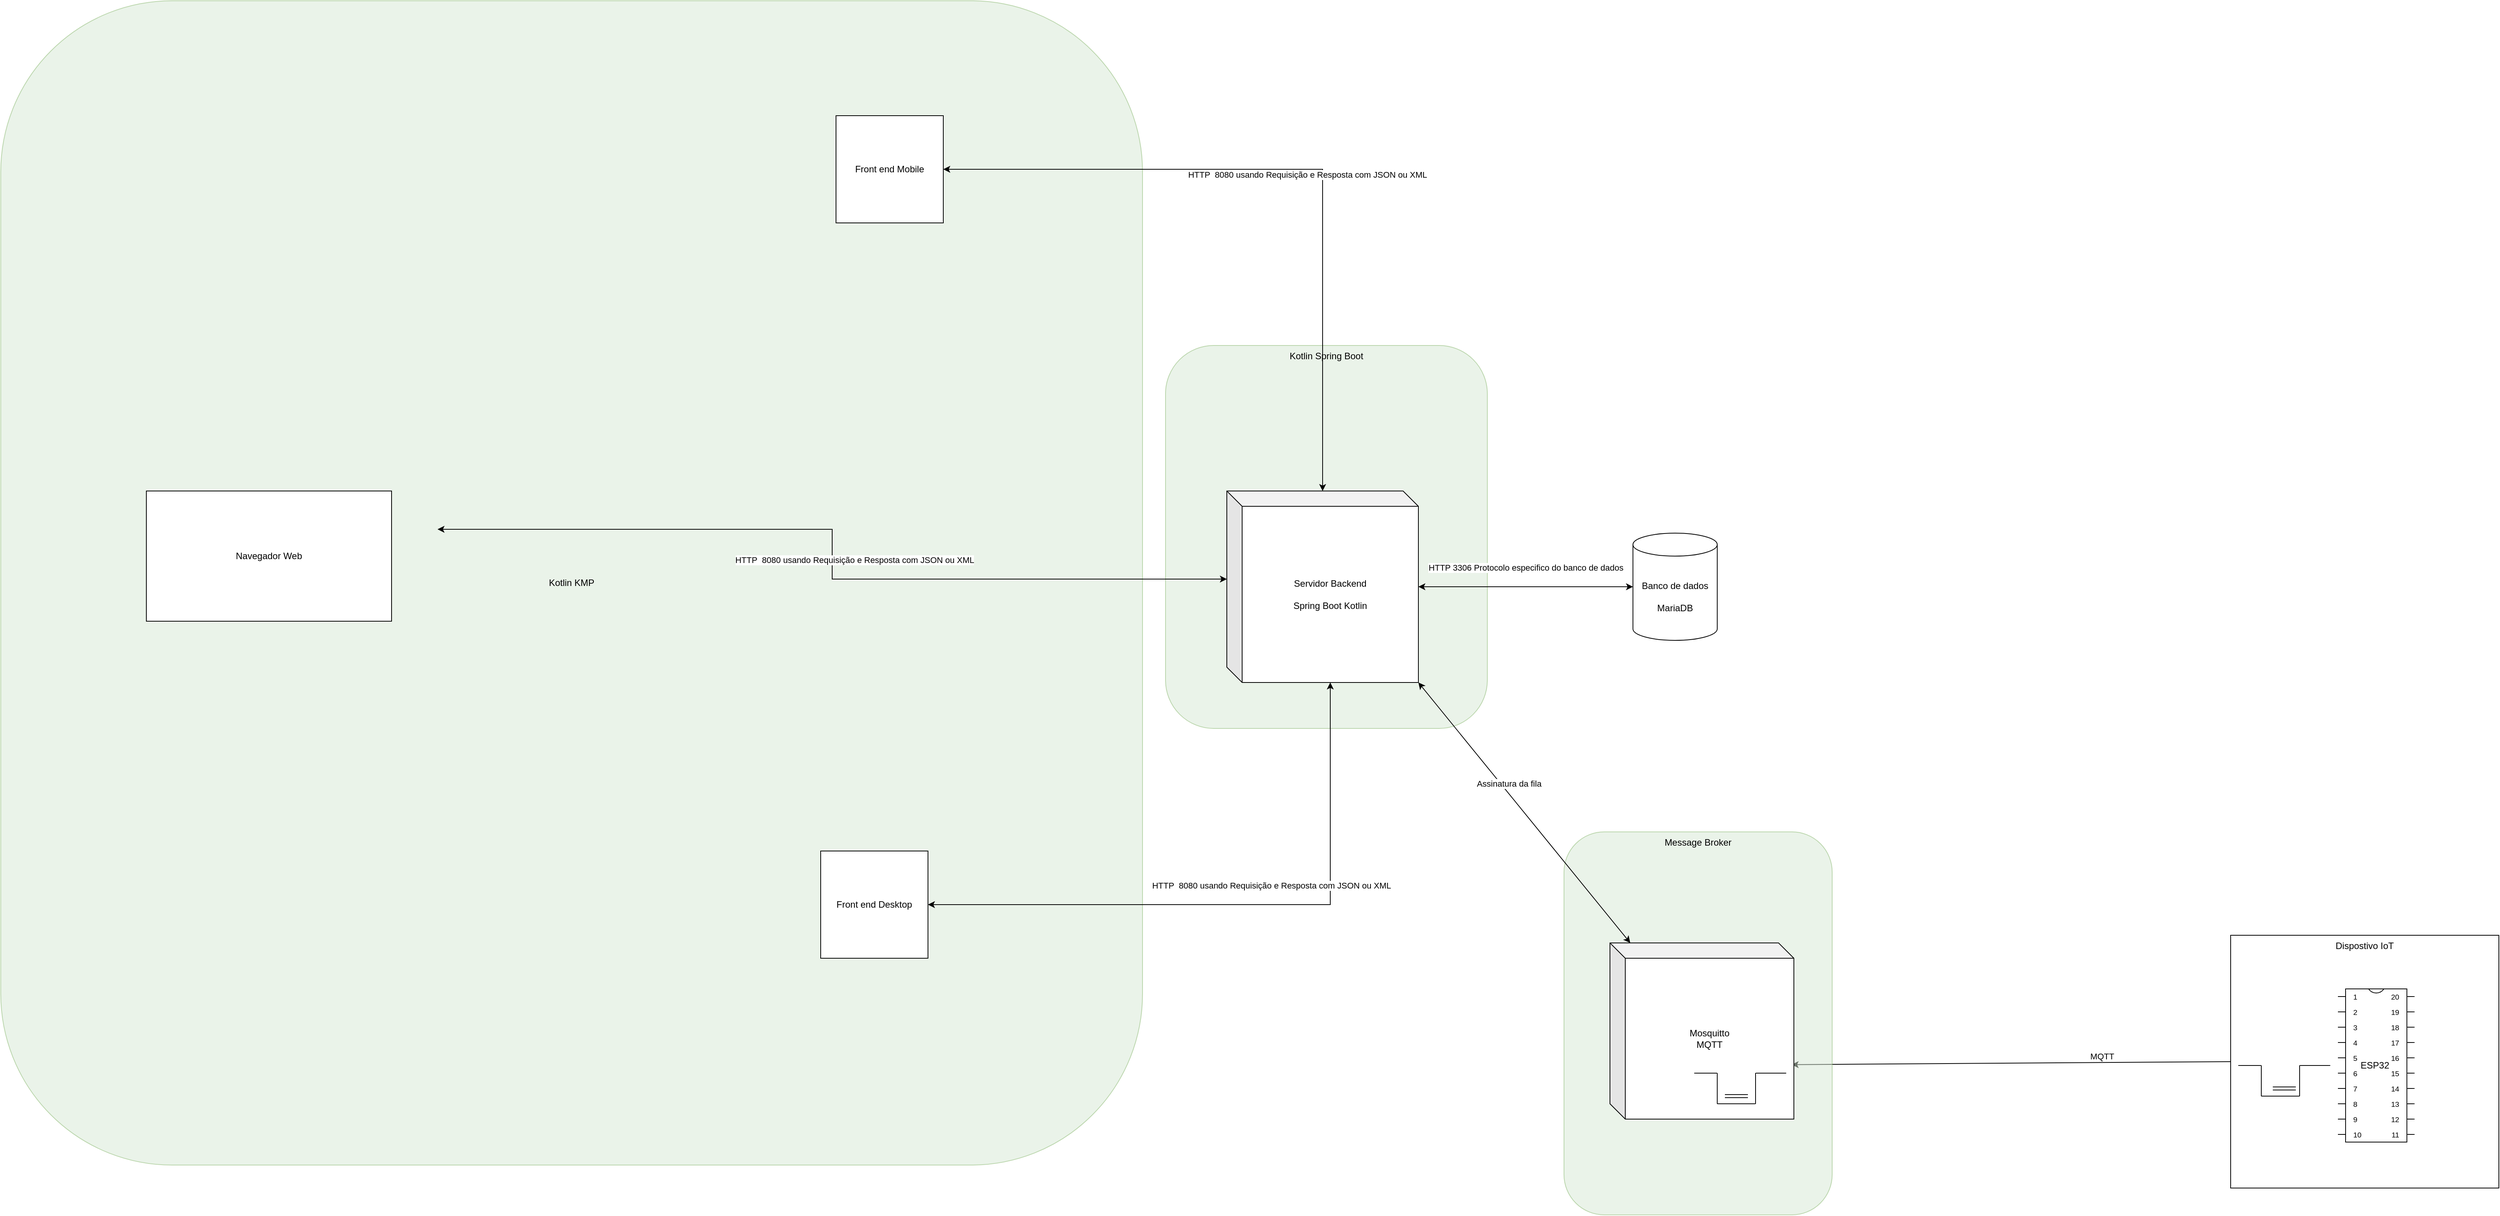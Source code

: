 <mxfile version="27.1.3">
  <diagram name="Página-1" id="81F1UbtDlpMVIuJjuEPL">
    <mxGraphModel dx="3161" dy="1894" grid="1" gridSize="10" guides="1" tooltips="1" connect="1" arrows="1" fold="1" page="1" pageScale="1" pageWidth="827" pageHeight="1169" math="0" shadow="0">
      <root>
        <mxCell id="0" />
        <mxCell id="1" parent="0" />
        <mxCell id="KUsmrb8lNCLkx_MoMA3p-74" value="Kotlin Spring Boot" style="rounded=1;whiteSpace=wrap;html=1;fillColor=#d5e8d4;strokeColor=#82b366;opacity=50;verticalAlign=top;" parent="1" vertex="1">
          <mxGeometry x="190" y="-50" width="420" height="500" as="geometry" />
        </mxCell>
        <mxCell id="KUsmrb8lNCLkx_MoMA3p-70" value="Kotlin KMP" style="rounded=1;whiteSpace=wrap;html=1;fillColor=#d5e8d4;strokeColor=#82b366;opacity=50;" parent="1" vertex="1">
          <mxGeometry x="-1330" y="-500" width="1490" height="1520" as="geometry" />
        </mxCell>
        <mxCell id="KUsmrb8lNCLkx_MoMA3p-19" value="" style="shape=image;html=1;verticalAlign=top;verticalLabelPosition=bottom;labelBackgroundColor=#ffffff;imageAspect=0;aspect=fixed;image=https://cdn1.iconfinder.com/data/icons/general-9/500/laptop-128.png" parent="1" vertex="1">
          <mxGeometry x="-410" y="480" width="440" height="440" as="geometry" />
        </mxCell>
        <mxCell id="KUsmrb8lNCLkx_MoMA3p-4" style="edgeStyle=orthogonalEdgeStyle;rounded=0;orthogonalLoop=1;jettySize=auto;html=1;startArrow=classic;startFill=1;endArrow=classic;endFill=1;" parent="1" source="KUsmrb8lNCLkx_MoMA3p-1" target="KUsmrb8lNCLkx_MoMA3p-2" edge="1">
          <mxGeometry relative="1" as="geometry" />
        </mxCell>
        <mxCell id="KUsmrb8lNCLkx_MoMA3p-5" value="HTTP 3306 Protocolo especifico do banco de dados" style="edgeLabel;html=1;align=center;verticalAlign=middle;resizable=0;points=[];" parent="KUsmrb8lNCLkx_MoMA3p-4" vertex="1" connectable="0">
          <mxGeometry x="0.15" y="1" relative="1" as="geometry">
            <mxPoint x="-21" y="-24" as="offset" />
          </mxGeometry>
        </mxCell>
        <mxCell id="KUsmrb8lNCLkx_MoMA3p-1" value="Servidor Backend&lt;div&gt;&lt;br&gt;&lt;/div&gt;&lt;div&gt;&lt;div&gt;Spring Boot Kotlin&lt;/div&gt;&lt;/div&gt;" style="shape=cube;whiteSpace=wrap;html=1;boundedLbl=1;backgroundOutline=1;darkOpacity=0.05;darkOpacity2=0.1;" parent="1" vertex="1">
          <mxGeometry x="270" y="140" width="250" height="250" as="geometry" />
        </mxCell>
        <mxCell id="KUsmrb8lNCLkx_MoMA3p-2" value="Banco de dados&lt;div&gt;&lt;div&gt;&lt;br&gt;&lt;/div&gt;&lt;div&gt;MariaDB&lt;/div&gt;&lt;/div&gt;" style="shape=cylinder3;whiteSpace=wrap;html=1;boundedLbl=1;backgroundOutline=1;size=15;" parent="1" vertex="1">
          <mxGeometry x="800" y="195" width="110" height="140" as="geometry" />
        </mxCell>
        <mxCell id="KUsmrb8lNCLkx_MoMA3p-8" style="edgeStyle=orthogonalEdgeStyle;rounded=0;orthogonalLoop=1;jettySize=auto;html=1;startArrow=classic;startFill=1;endArrow=classic;endFill=1;entryX=0;entryY=0;entryDx=0;entryDy=115.0;entryPerimeter=0;" parent="1" source="KUsmrb8lNCLkx_MoMA3p-23" target="KUsmrb8lNCLkx_MoMA3p-1" edge="1">
          <mxGeometry relative="1" as="geometry">
            <mxPoint x="-127" y="254.5" as="sourcePoint" />
            <mxPoint x="810" y="275" as="targetPoint" />
            <Array as="points">
              <mxPoint x="-245" y="190" />
              <mxPoint x="-245" y="255" />
            </Array>
          </mxGeometry>
        </mxCell>
        <mxCell id="KUsmrb8lNCLkx_MoMA3p-9" value="HTTP&amp;nbsp; 8080 usando Requisição e Resposta com JSON ou XML" style="edgeLabel;html=1;align=center;verticalAlign=middle;resizable=0;points=[];" parent="KUsmrb8lNCLkx_MoMA3p-8" vertex="1" connectable="0">
          <mxGeometry x="0.15" y="1" relative="1" as="geometry">
            <mxPoint x="-21" y="-24" as="offset" />
          </mxGeometry>
        </mxCell>
        <mxCell id="KUsmrb8lNCLkx_MoMA3p-11" style="edgeStyle=orthogonalEdgeStyle;rounded=0;orthogonalLoop=1;jettySize=auto;html=1;startArrow=classic;startFill=1;endArrow=classic;endFill=1;exitX=1;exitY=0.5;exitDx=0;exitDy=0;" parent="1" source="KUsmrb8lNCLkx_MoMA3p-10" target="KUsmrb8lNCLkx_MoMA3p-1" edge="1">
          <mxGeometry relative="1" as="geometry">
            <mxPoint x="-100" y="265" as="sourcePoint" />
            <mxPoint x="280" y="265" as="targetPoint" />
          </mxGeometry>
        </mxCell>
        <mxCell id="KUsmrb8lNCLkx_MoMA3p-12" value="HTTP&amp;nbsp; 8080 usando Requisição e Resposta com JSON ou XML" style="edgeLabel;html=1;align=center;verticalAlign=middle;resizable=0;points=[];" parent="KUsmrb8lNCLkx_MoMA3p-11" vertex="1" connectable="0">
          <mxGeometry x="0.15" y="1" relative="1" as="geometry">
            <mxPoint x="-21" y="-24" as="offset" />
          </mxGeometry>
        </mxCell>
        <mxCell id="KUsmrb8lNCLkx_MoMA3p-13" value="Front end Desktop" style="whiteSpace=wrap;html=1;aspect=fixed;" parent="1" vertex="1">
          <mxGeometry x="-260" y="610" width="140" height="140" as="geometry" />
        </mxCell>
        <mxCell id="KUsmrb8lNCLkx_MoMA3p-14" style="edgeStyle=orthogonalEdgeStyle;rounded=0;orthogonalLoop=1;jettySize=auto;html=1;startArrow=classic;startFill=1;endArrow=classic;endFill=1;exitX=1;exitY=0.5;exitDx=0;exitDy=0;entryX=0;entryY=0;entryDx=135;entryDy=250.0;entryPerimeter=0;" parent="1" source="KUsmrb8lNCLkx_MoMA3p-13" target="KUsmrb8lNCLkx_MoMA3p-1" edge="1">
          <mxGeometry relative="1" as="geometry">
            <mxPoint x="-100" y="40" as="sourcePoint" />
            <mxPoint x="405" y="150" as="targetPoint" />
          </mxGeometry>
        </mxCell>
        <mxCell id="KUsmrb8lNCLkx_MoMA3p-15" value="HTTP&amp;nbsp; 8080 usando Requisição e Resposta com JSON ou XML" style="edgeLabel;html=1;align=center;verticalAlign=middle;resizable=0;points=[];" parent="KUsmrb8lNCLkx_MoMA3p-14" vertex="1" connectable="0">
          <mxGeometry x="0.15" y="1" relative="1" as="geometry">
            <mxPoint x="-21" y="-24" as="offset" />
          </mxGeometry>
        </mxCell>
        <mxCell id="KUsmrb8lNCLkx_MoMA3p-22" value="" style="group" parent="1" vertex="1" connectable="0">
          <mxGeometry x="-340" y="-430" width="338" height="338" as="geometry" />
        </mxCell>
        <mxCell id="KUsmrb8lNCLkx_MoMA3p-18" value="" style="shape=image;html=1;verticalAlign=top;verticalLabelPosition=bottom;labelBackgroundColor=#ffffff;imageAspect=0;aspect=fixed;image=https://cdn1.iconfinder.com/data/icons/general-9/500/iPad-128.png" parent="KUsmrb8lNCLkx_MoMA3p-22" vertex="1">
          <mxGeometry width="338" height="338" as="geometry" />
        </mxCell>
        <mxCell id="KUsmrb8lNCLkx_MoMA3p-10" value="Front end Mobile" style="whiteSpace=wrap;html=1;aspect=fixed;" parent="KUsmrb8lNCLkx_MoMA3p-22" vertex="1">
          <mxGeometry x="100" y="80" width="140" height="140" as="geometry" />
        </mxCell>
        <mxCell id="KUsmrb8lNCLkx_MoMA3p-27" value="" style="group" parent="1" vertex="1" connectable="0">
          <mxGeometry x="-1200" y="40" width="440" height="440" as="geometry" />
        </mxCell>
        <mxCell id="KUsmrb8lNCLkx_MoMA3p-23" value="" style="shape=image;html=1;verticalAlign=top;verticalLabelPosition=bottom;labelBackgroundColor=#ffffff;imageAspect=0;aspect=fixed;image=https://cdn1.iconfinder.com/data/icons/general-9/500/laptop-128.png" parent="KUsmrb8lNCLkx_MoMA3p-27" vertex="1">
          <mxGeometry width="440" height="440" as="geometry" />
        </mxCell>
        <mxCell id="KUsmrb8lNCLkx_MoMA3p-26" value="Navegador Web" style="rounded=0;whiteSpace=wrap;html=1;" parent="KUsmrb8lNCLkx_MoMA3p-27" vertex="1">
          <mxGeometry x="60" y="100" width="320" height="170" as="geometry" />
        </mxCell>
        <mxCell id="KUsmrb8lNCLkx_MoMA3p-34" value="" style="endArrow=classic;html=1;rounded=0;exitX=0;exitY=0.5;exitDx=0;exitDy=0;entryX=0.988;entryY=0.691;entryDx=0;entryDy=0;entryPerimeter=0;" parent="1" source="KUsmrb8lNCLkx_MoMA3p-32" target="KUsmrb8lNCLkx_MoMA3p-48" edge="1">
          <mxGeometry width="50" height="50" relative="1" as="geometry">
            <mxPoint x="470" y="430" as="sourcePoint" />
            <mxPoint x="710" y="730" as="targetPoint" />
          </mxGeometry>
        </mxCell>
        <mxCell id="KUsmrb8lNCLkx_MoMA3p-66" value="MQTT" style="edgeLabel;html=1;align=center;verticalAlign=middle;resizable=0;points=[];" parent="KUsmrb8lNCLkx_MoMA3p-34" vertex="1" connectable="0">
          <mxGeometry x="-0.411" y="-8" relative="1" as="geometry">
            <mxPoint as="offset" />
          </mxGeometry>
        </mxCell>
        <mxCell id="KUsmrb8lNCLkx_MoMA3p-52" value="" style="group" parent="1" vertex="1" connectable="0">
          <mxGeometry x="760" y="760" width="290" height="300" as="geometry" />
        </mxCell>
        <mxCell id="KUsmrb8lNCLkx_MoMA3p-79" value="Message Broker" style="rounded=1;whiteSpace=wrap;html=1;fillColor=#d5e8d4;strokeColor=#82b366;opacity=50;verticalAlign=top;" parent="KUsmrb8lNCLkx_MoMA3p-52" vertex="1">
          <mxGeometry x="-50" y="-175" width="350" height="500" as="geometry" />
        </mxCell>
        <mxCell id="KUsmrb8lNCLkx_MoMA3p-48" value="Mosquitto&lt;br&gt;&lt;div&gt;MQTT&lt;/div&gt;" style="shape=cube;whiteSpace=wrap;html=1;boundedLbl=1;backgroundOutline=1;darkOpacity=0.05;darkOpacity2=0.1;" parent="KUsmrb8lNCLkx_MoMA3p-52" vertex="1">
          <mxGeometry x="10" y="-30" width="240" height="230" as="geometry" />
        </mxCell>
        <mxCell id="KUsmrb8lNCLkx_MoMA3p-40" value="" style="group" parent="KUsmrb8lNCLkx_MoMA3p-52" vertex="1" connectable="0">
          <mxGeometry x="120" y="140" width="120" height="40" as="geometry" />
        </mxCell>
        <mxCell id="KUsmrb8lNCLkx_MoMA3p-35" value="" style="endArrow=none;html=1;rounded=0;" parent="KUsmrb8lNCLkx_MoMA3p-40" edge="1">
          <mxGeometry width="50" height="50" relative="1" as="geometry">
            <mxPoint x="30" y="40" as="sourcePoint" />
            <mxPoint x="30" as="targetPoint" />
          </mxGeometry>
        </mxCell>
        <mxCell id="KUsmrb8lNCLkx_MoMA3p-36" value="" style="endArrow=none;html=1;rounded=0;" parent="KUsmrb8lNCLkx_MoMA3p-40" edge="1">
          <mxGeometry width="50" height="50" relative="1" as="geometry">
            <mxPoint x="80" y="40" as="sourcePoint" />
            <mxPoint x="30" y="40" as="targetPoint" />
          </mxGeometry>
        </mxCell>
        <mxCell id="KUsmrb8lNCLkx_MoMA3p-37" value="" style="endArrow=none;html=1;rounded=0;" parent="KUsmrb8lNCLkx_MoMA3p-40" edge="1">
          <mxGeometry width="50" height="50" relative="1" as="geometry">
            <mxPoint x="80" as="sourcePoint" />
            <mxPoint x="80" y="40" as="targetPoint" />
          </mxGeometry>
        </mxCell>
        <mxCell id="KUsmrb8lNCLkx_MoMA3p-38" value="" style="endArrow=none;html=1;rounded=0;" parent="KUsmrb8lNCLkx_MoMA3p-40" edge="1">
          <mxGeometry width="50" height="50" relative="1" as="geometry">
            <mxPoint x="80" as="sourcePoint" />
            <mxPoint x="120" as="targetPoint" />
          </mxGeometry>
        </mxCell>
        <mxCell id="KUsmrb8lNCLkx_MoMA3p-39" value="" style="endArrow=none;html=1;rounded=0;" parent="KUsmrb8lNCLkx_MoMA3p-40" edge="1">
          <mxGeometry width="50" height="50" relative="1" as="geometry">
            <mxPoint x="30" as="sourcePoint" />
            <mxPoint as="targetPoint" />
          </mxGeometry>
        </mxCell>
        <mxCell id="KUsmrb8lNCLkx_MoMA3p-51" value="" style="shape=link;html=1;rounded=0;" parent="KUsmrb8lNCLkx_MoMA3p-40" edge="1">
          <mxGeometry width="100" relative="1" as="geometry">
            <mxPoint x="40" y="30" as="sourcePoint" />
            <mxPoint x="70" y="30" as="targetPoint" />
          </mxGeometry>
        </mxCell>
        <mxCell id="KUsmrb8lNCLkx_MoMA3p-53" value="" style="group" parent="1" vertex="1" connectable="0">
          <mxGeometry x="1580" y="720" width="350" height="330" as="geometry" />
        </mxCell>
        <mxCell id="KUsmrb8lNCLkx_MoMA3p-33" value="" style="group" parent="KUsmrb8lNCLkx_MoMA3p-53" vertex="1" connectable="0">
          <mxGeometry width="350" height="330" as="geometry" />
        </mxCell>
        <mxCell id="KUsmrb8lNCLkx_MoMA3p-32" value="Dispostivo IoT" style="rounded=0;whiteSpace=wrap;html=1;verticalAlign=top;" parent="KUsmrb8lNCLkx_MoMA3p-33" vertex="1">
          <mxGeometry width="350" height="330" as="geometry" />
        </mxCell>
        <mxCell id="KUsmrb8lNCLkx_MoMA3p-30" value="ESP32&amp;nbsp;" style="shadow=0;dashed=0;align=center;html=1;strokeWidth=1;shape=mxgraph.electrical.logic_gates.dual_inline_ic;labelNames=a,b,c,d,e,f,g,h,i,j,k,l,m,n,o,p,q,r,s,t;whiteSpace=wrap;" parent="KUsmrb8lNCLkx_MoMA3p-33" vertex="1">
          <mxGeometry x="140" y="70" width="100" height="200" as="geometry" />
        </mxCell>
        <mxCell id="KUsmrb8lNCLkx_MoMA3p-41" value="" style="group" parent="KUsmrb8lNCLkx_MoMA3p-53" vertex="1" connectable="0">
          <mxGeometry x="10" y="170" width="120" height="40" as="geometry" />
        </mxCell>
        <mxCell id="KUsmrb8lNCLkx_MoMA3p-42" value="" style="endArrow=none;html=1;rounded=0;" parent="KUsmrb8lNCLkx_MoMA3p-41" edge="1">
          <mxGeometry width="50" height="50" relative="1" as="geometry">
            <mxPoint x="30" y="40" as="sourcePoint" />
            <mxPoint x="30" as="targetPoint" />
          </mxGeometry>
        </mxCell>
        <mxCell id="KUsmrb8lNCLkx_MoMA3p-43" value="" style="endArrow=none;html=1;rounded=0;" parent="KUsmrb8lNCLkx_MoMA3p-41" edge="1">
          <mxGeometry width="50" height="50" relative="1" as="geometry">
            <mxPoint x="80" y="40" as="sourcePoint" />
            <mxPoint x="30" y="40" as="targetPoint" />
          </mxGeometry>
        </mxCell>
        <mxCell id="KUsmrb8lNCLkx_MoMA3p-44" value="" style="endArrow=none;html=1;rounded=0;" parent="KUsmrb8lNCLkx_MoMA3p-41" edge="1">
          <mxGeometry width="50" height="50" relative="1" as="geometry">
            <mxPoint x="80" as="sourcePoint" />
            <mxPoint x="80" y="40" as="targetPoint" />
          </mxGeometry>
        </mxCell>
        <mxCell id="KUsmrb8lNCLkx_MoMA3p-45" value="" style="endArrow=none;html=1;rounded=0;" parent="KUsmrb8lNCLkx_MoMA3p-41" edge="1">
          <mxGeometry width="50" height="50" relative="1" as="geometry">
            <mxPoint x="80" as="sourcePoint" />
            <mxPoint x="120" as="targetPoint" />
          </mxGeometry>
        </mxCell>
        <mxCell id="KUsmrb8lNCLkx_MoMA3p-46" value="" style="endArrow=none;html=1;rounded=0;" parent="KUsmrb8lNCLkx_MoMA3p-41" edge="1">
          <mxGeometry width="50" height="50" relative="1" as="geometry">
            <mxPoint x="30" as="sourcePoint" />
            <mxPoint as="targetPoint" />
          </mxGeometry>
        </mxCell>
        <mxCell id="KUsmrb8lNCLkx_MoMA3p-50" value="" style="shape=link;html=1;rounded=0;" parent="KUsmrb8lNCLkx_MoMA3p-41" edge="1">
          <mxGeometry width="100" relative="1" as="geometry">
            <mxPoint x="45" y="30" as="sourcePoint" />
            <mxPoint x="75" y="30" as="targetPoint" />
          </mxGeometry>
        </mxCell>
        <mxCell id="KUsmrb8lNCLkx_MoMA3p-64" value="" style="endArrow=classic;startArrow=classic;html=1;rounded=0;entryX=1;entryY=1;entryDx=0;entryDy=0;entryPerimeter=0;" parent="1" source="KUsmrb8lNCLkx_MoMA3p-48" target="KUsmrb8lNCLkx_MoMA3p-1" edge="1">
          <mxGeometry width="50" height="50" relative="1" as="geometry">
            <mxPoint x="670" y="727" as="sourcePoint" />
            <mxPoint x="840" y="690" as="targetPoint" />
          </mxGeometry>
        </mxCell>
        <mxCell id="KUsmrb8lNCLkx_MoMA3p-67" value="&lt;div&gt;Assinatura da fila&lt;/div&gt;" style="edgeLabel;html=1;align=center;verticalAlign=middle;resizable=0;points=[];" parent="KUsmrb8lNCLkx_MoMA3p-64" vertex="1" connectable="0">
          <mxGeometry x="0.194" y="-8" relative="1" as="geometry">
            <mxPoint as="offset" />
          </mxGeometry>
        </mxCell>
      </root>
    </mxGraphModel>
  </diagram>
</mxfile>
